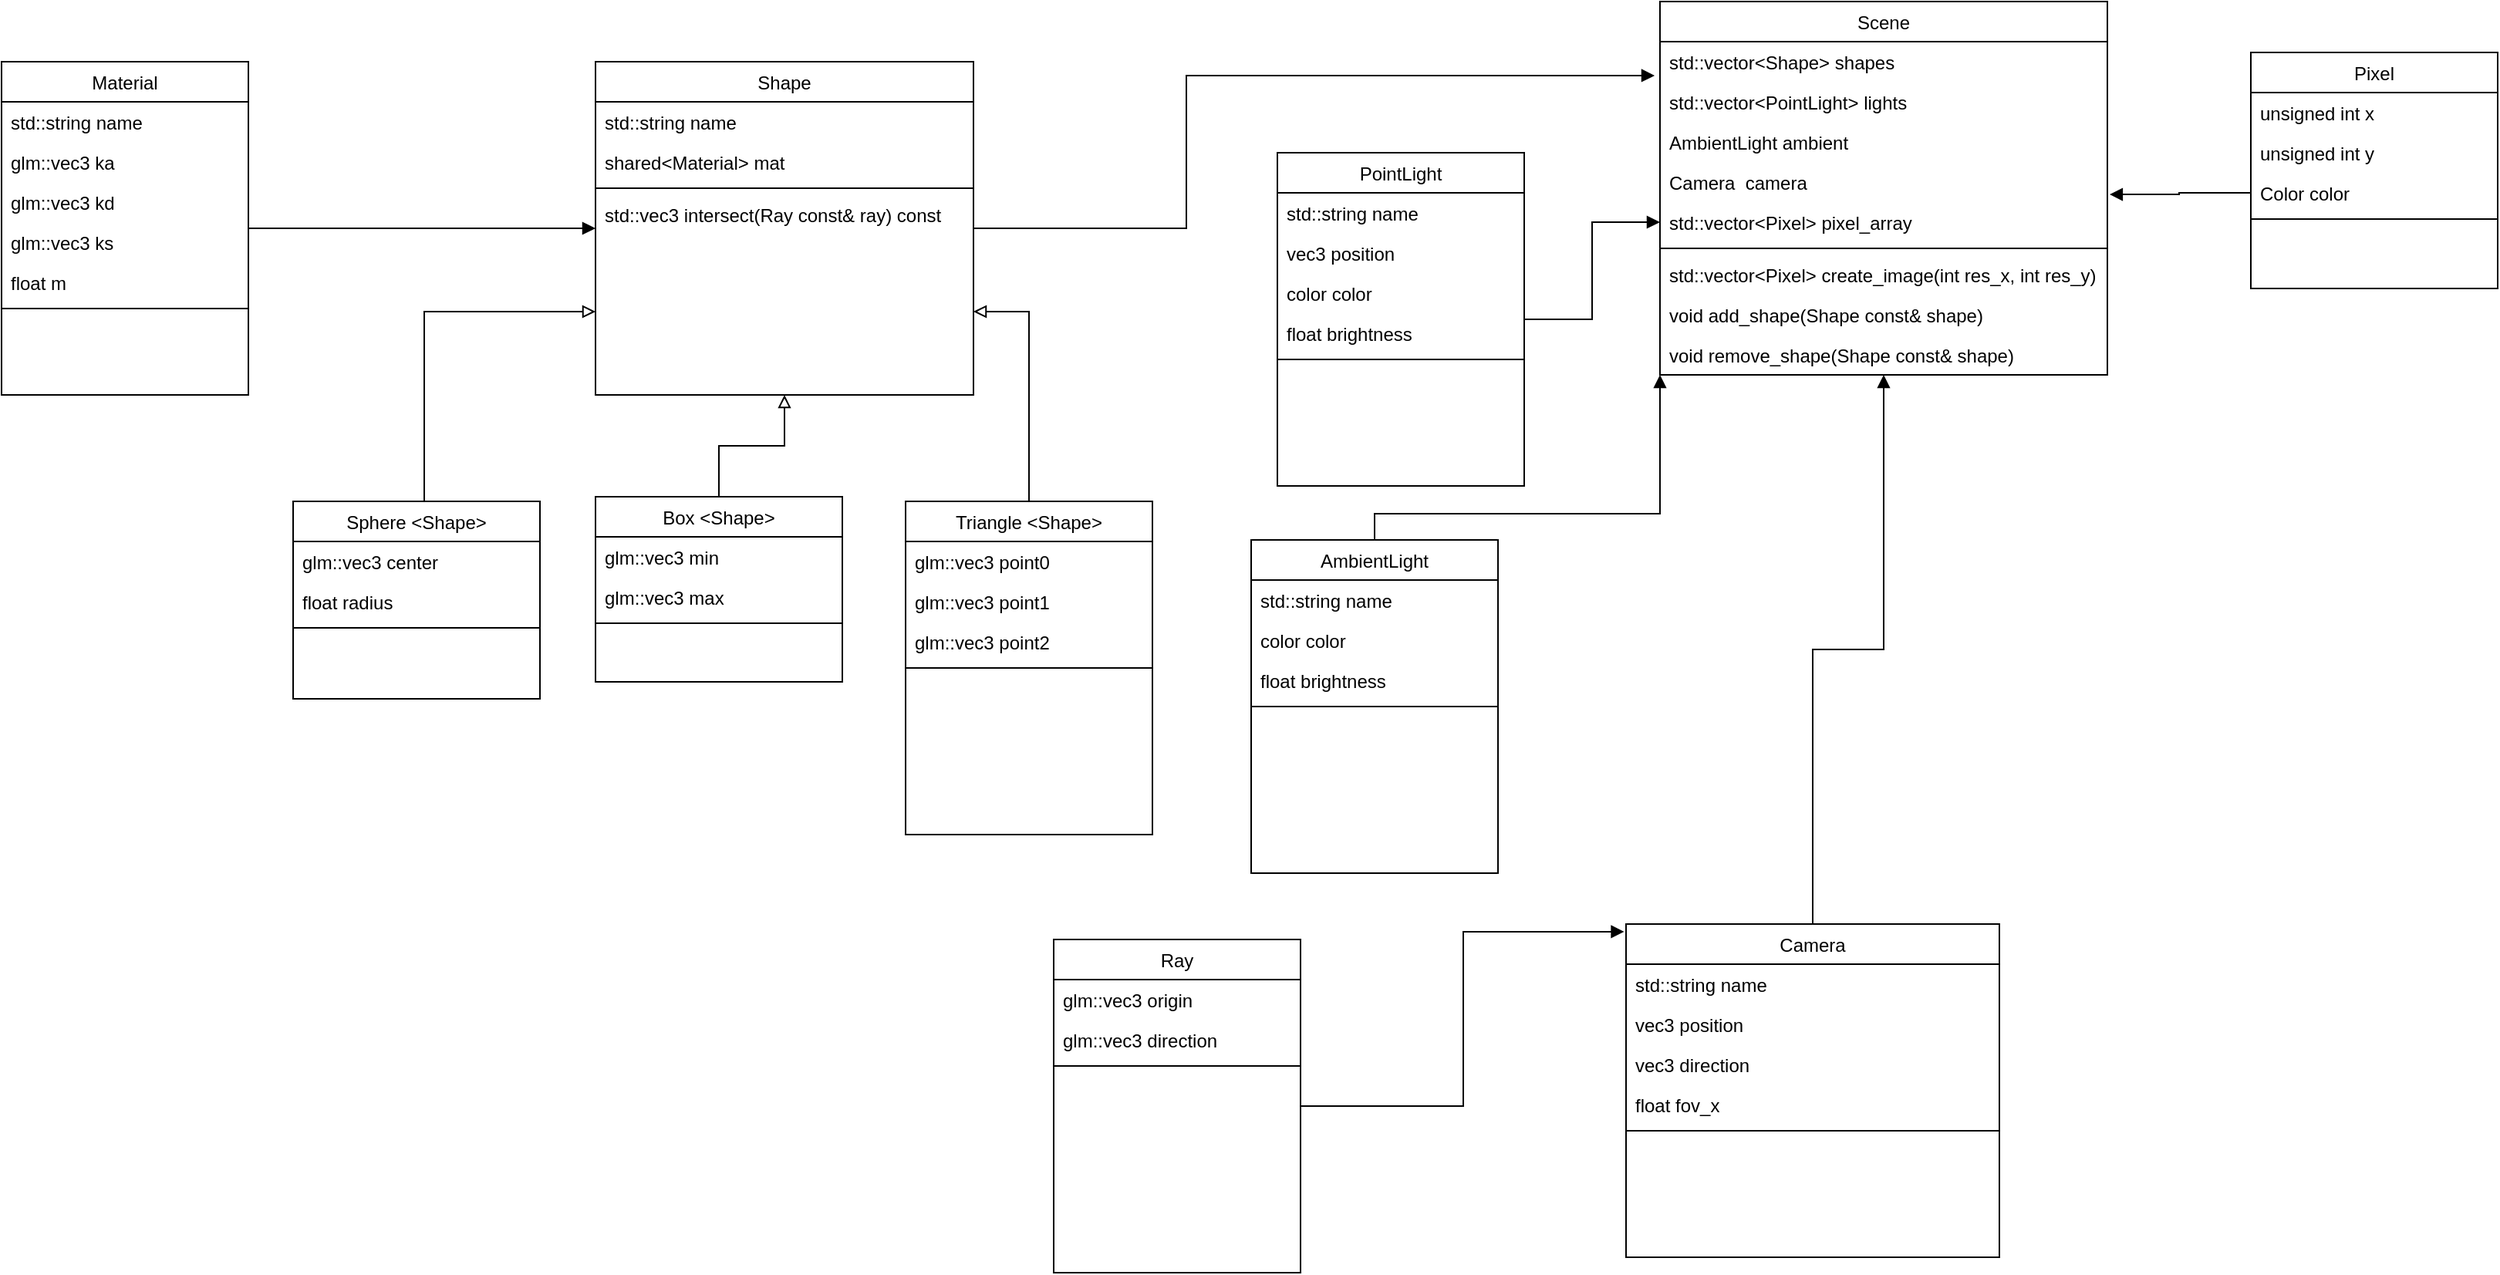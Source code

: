 <mxfile version="14.8.4" type="device"><diagram id="C5RBs43oDa-KdzZeNtuy" name="Page-1"><mxGraphModel dx="1865" dy="536" grid="0" gridSize="10" guides="1" tooltips="1" connect="1" arrows="1" fold="1" page="1" pageScale="1" pageWidth="827" pageHeight="1169" math="0" shadow="0"><root><mxCell id="WIyWlLk6GJQsqaUBKTNV-0"/><mxCell id="WIyWlLk6GJQsqaUBKTNV-1" parent="WIyWlLk6GJQsqaUBKTNV-0"/><mxCell id="O59_ISn4V3h8PsDtF1R_-14" style="edgeStyle=orthogonalEdgeStyle;rounded=0;orthogonalLoop=1;jettySize=auto;html=1;entryX=-0.012;entryY=0.846;entryDx=0;entryDy=0;entryPerimeter=0;endArrow=block;endFill=1;" parent="WIyWlLk6GJQsqaUBKTNV-1" source="zkfFHV4jXpPFQw0GAbJ--17" target="lZPVT1o3cz535geIvVYT-41" edge="1"><mxGeometry relative="1" as="geometry"><Array as="points"><mxPoint x="-27" y="197"/><mxPoint x="-27" y="98"/></Array></mxGeometry></mxCell><mxCell id="zkfFHV4jXpPFQw0GAbJ--17" value="Shape" style="swimlane;fontStyle=0;align=center;verticalAlign=top;childLayout=stackLayout;horizontal=1;startSize=26;horizontalStack=0;resizeParent=1;resizeLast=0;collapsible=1;marginBottom=0;rounded=0;shadow=0;strokeWidth=1;" parent="WIyWlLk6GJQsqaUBKTNV-1" vertex="1"><mxGeometry x="-410" y="89" width="245" height="216" as="geometry"><mxRectangle x="550" y="140" width="160" height="26" as="alternateBounds"/></mxGeometry></mxCell><mxCell id="lZPVT1o3cz535geIvVYT-36" value="std::string name" style="text;align=left;verticalAlign=top;spacingLeft=4;spacingRight=4;overflow=hidden;rotatable=0;points=[[0,0.5],[1,0.5]];portConstraint=eastwest;rounded=0;shadow=0;html=0;" parent="zkfFHV4jXpPFQw0GAbJ--17" vertex="1"><mxGeometry y="26" width="245" height="26" as="geometry"/></mxCell><mxCell id="zkfFHV4jXpPFQw0GAbJ--22" value="shared&lt;Material&gt; mat" style="text;align=left;verticalAlign=top;spacingLeft=4;spacingRight=4;overflow=hidden;rotatable=0;points=[[0,0.5],[1,0.5]];portConstraint=eastwest;rounded=0;shadow=0;html=0;" parent="zkfFHV4jXpPFQw0GAbJ--17" vertex="1"><mxGeometry y="52" width="245" height="26" as="geometry"/></mxCell><mxCell id="zkfFHV4jXpPFQw0GAbJ--23" value="" style="line;html=1;strokeWidth=1;align=left;verticalAlign=middle;spacingTop=-1;spacingLeft=3;spacingRight=3;rotatable=0;labelPosition=right;points=[];portConstraint=eastwest;" parent="zkfFHV4jXpPFQw0GAbJ--17" vertex="1"><mxGeometry y="78" width="245" height="8" as="geometry"/></mxCell><mxCell id="O59_ISn4V3h8PsDtF1R_-29" value="std::vec3 intersect(Ray const&amp; ray) const" style="text;align=left;verticalAlign=top;spacingLeft=4;spacingRight=4;overflow=hidden;rotatable=0;points=[[0,0.5],[1,0.5]];portConstraint=eastwest;rounded=0;shadow=0;html=0;" parent="zkfFHV4jXpPFQw0GAbJ--17" vertex="1"><mxGeometry y="86" width="245" height="26" as="geometry"/></mxCell><mxCell id="O59_ISn4V3h8PsDtF1R_-17" style="edgeStyle=orthogonalEdgeStyle;rounded=0;orthogonalLoop=1;jettySize=auto;html=1;entryX=0;entryY=0.5;entryDx=0;entryDy=0;endArrow=block;endFill=1;" parent="WIyWlLk6GJQsqaUBKTNV-1" source="lZPVT1o3cz535geIvVYT-0" target="zkfFHV4jXpPFQw0GAbJ--17" edge="1"><mxGeometry relative="1" as="geometry"/></mxCell><mxCell id="lZPVT1o3cz535geIvVYT-0" value="Material" style="swimlane;fontStyle=0;align=center;verticalAlign=top;childLayout=stackLayout;horizontal=1;startSize=26;horizontalStack=0;resizeParent=1;resizeLast=0;collapsible=1;marginBottom=0;rounded=0;shadow=0;strokeWidth=1;" parent="WIyWlLk6GJQsqaUBKTNV-1" vertex="1"><mxGeometry x="-795" y="89" width="160" height="216" as="geometry"><mxRectangle x="550" y="140" width="160" height="26" as="alternateBounds"/></mxGeometry></mxCell><mxCell id="O59_ISn4V3h8PsDtF1R_-35" value="std::string name" style="text;align=left;verticalAlign=top;spacingLeft=4;spacingRight=4;overflow=hidden;rotatable=0;points=[[0,0.5],[1,0.5]];portConstraint=eastwest;rounded=0;shadow=0;html=0;" parent="lZPVT1o3cz535geIvVYT-0" vertex="1"><mxGeometry y="26" width="160" height="26" as="geometry"/></mxCell><mxCell id="O59_ISn4V3h8PsDtF1R_-30" value="glm::vec3 ka" style="text;align=left;verticalAlign=top;spacingLeft=4;spacingRight=4;overflow=hidden;rotatable=0;points=[[0,0.5],[1,0.5]];portConstraint=eastwest;rounded=0;shadow=0;html=0;" parent="lZPVT1o3cz535geIvVYT-0" vertex="1"><mxGeometry y="52" width="160" height="26" as="geometry"/></mxCell><mxCell id="O59_ISn4V3h8PsDtF1R_-32" value="glm::vec3 kd" style="text;align=left;verticalAlign=top;spacingLeft=4;spacingRight=4;overflow=hidden;rotatable=0;points=[[0,0.5],[1,0.5]];portConstraint=eastwest;rounded=0;shadow=0;html=0;" parent="lZPVT1o3cz535geIvVYT-0" vertex="1"><mxGeometry y="78" width="160" height="26" as="geometry"/></mxCell><mxCell id="O59_ISn4V3h8PsDtF1R_-33" value="glm::vec3 ks" style="text;align=left;verticalAlign=top;spacingLeft=4;spacingRight=4;overflow=hidden;rotatable=0;points=[[0,0.5],[1,0.5]];portConstraint=eastwest;rounded=0;shadow=0;html=0;" parent="lZPVT1o3cz535geIvVYT-0" vertex="1"><mxGeometry y="104" width="160" height="26" as="geometry"/></mxCell><mxCell id="O59_ISn4V3h8PsDtF1R_-34" value="float m" style="text;align=left;verticalAlign=top;spacingLeft=4;spacingRight=4;overflow=hidden;rotatable=0;points=[[0,0.5],[1,0.5]];portConstraint=eastwest;rounded=0;shadow=0;html=0;" parent="lZPVT1o3cz535geIvVYT-0" vertex="1"><mxGeometry y="130" width="160" height="26" as="geometry"/></mxCell><mxCell id="lZPVT1o3cz535geIvVYT-2" value="" style="line;html=1;strokeWidth=1;align=left;verticalAlign=middle;spacingTop=-1;spacingLeft=3;spacingRight=3;rotatable=0;labelPosition=right;points=[];portConstraint=eastwest;" parent="lZPVT1o3cz535geIvVYT-0" vertex="1"><mxGeometry y="156" width="160" height="8" as="geometry"/></mxCell><mxCell id="O59_ISn4V3h8PsDtF1R_-13" style="edgeStyle=orthogonalEdgeStyle;rounded=0;orthogonalLoop=1;jettySize=auto;html=1;entryX=0.5;entryY=1;entryDx=0;entryDy=0;endArrow=block;endFill=1;" parent="WIyWlLk6GJQsqaUBKTNV-1" source="lZPVT1o3cz535geIvVYT-5" target="lZPVT1o3cz535geIvVYT-40" edge="1"><mxGeometry relative="1" as="geometry"/></mxCell><mxCell id="lZPVT1o3cz535geIvVYT-5" value="Camera" style="swimlane;fontStyle=0;align=center;verticalAlign=top;childLayout=stackLayout;horizontal=1;startSize=26;horizontalStack=0;resizeParent=1;resizeLast=0;collapsible=1;marginBottom=0;rounded=0;shadow=0;strokeWidth=1;" parent="WIyWlLk6GJQsqaUBKTNV-1" vertex="1"><mxGeometry x="258" y="648" width="242" height="216" as="geometry"><mxRectangle x="550" y="140" width="160" height="26" as="alternateBounds"/></mxGeometry></mxCell><mxCell id="7DGYHSvZLpxaiPQ0qx4i-1" value="std::string name" style="text;align=left;verticalAlign=top;spacingLeft=4;spacingRight=4;overflow=hidden;rotatable=0;points=[[0,0.5],[1,0.5]];portConstraint=eastwest;rounded=0;shadow=0;html=0;" vertex="1" parent="lZPVT1o3cz535geIvVYT-5"><mxGeometry y="26" width="242" height="26" as="geometry"/></mxCell><mxCell id="lZPVT1o3cz535geIvVYT-10" value="vec3 position" style="text;align=left;verticalAlign=top;spacingLeft=4;spacingRight=4;overflow=hidden;rotatable=0;points=[[0,0.5],[1,0.5]];portConstraint=eastwest;rounded=0;shadow=0;html=0;" parent="lZPVT1o3cz535geIvVYT-5" vertex="1"><mxGeometry y="52" width="242" height="26" as="geometry"/></mxCell><mxCell id="lZPVT1o3cz535geIvVYT-11" value="vec3 direction" style="text;align=left;verticalAlign=top;spacingLeft=4;spacingRight=4;overflow=hidden;rotatable=0;points=[[0,0.5],[1,0.5]];portConstraint=eastwest;rounded=0;shadow=0;html=0;" parent="lZPVT1o3cz535geIvVYT-5" vertex="1"><mxGeometry y="78" width="242" height="26" as="geometry"/></mxCell><mxCell id="lZPVT1o3cz535geIvVYT-6" value="float fov_x" style="text;align=left;verticalAlign=top;spacingLeft=4;spacingRight=4;overflow=hidden;rotatable=0;points=[[0,0.5],[1,0.5]];portConstraint=eastwest;rounded=0;shadow=0;html=0;" parent="lZPVT1o3cz535geIvVYT-5" vertex="1"><mxGeometry y="104" width="242" height="26" as="geometry"/></mxCell><mxCell id="lZPVT1o3cz535geIvVYT-7" value="" style="line;html=1;strokeWidth=1;align=left;verticalAlign=middle;spacingTop=-1;spacingLeft=3;spacingRight=3;rotatable=0;labelPosition=right;points=[];portConstraint=eastwest;" parent="lZPVT1o3cz535geIvVYT-5" vertex="1"><mxGeometry y="130" width="242" height="8" as="geometry"/></mxCell><mxCell id="O59_ISn4V3h8PsDtF1R_-18" style="edgeStyle=orthogonalEdgeStyle;rounded=0;orthogonalLoop=1;jettySize=auto;html=1;entryX=-0.005;entryY=0.023;entryDx=0;entryDy=0;endArrow=block;endFill=1;entryPerimeter=0;" parent="WIyWlLk6GJQsqaUBKTNV-1" source="lZPVT1o3cz535geIvVYT-12" target="lZPVT1o3cz535geIvVYT-5" edge="1"><mxGeometry relative="1" as="geometry"/></mxCell><mxCell id="lZPVT1o3cz535geIvVYT-12" value="Ray" style="swimlane;fontStyle=0;align=center;verticalAlign=top;childLayout=stackLayout;horizontal=1;startSize=26;horizontalStack=0;resizeParent=1;resizeLast=0;collapsible=1;marginBottom=0;rounded=0;shadow=0;strokeWidth=1;" parent="WIyWlLk6GJQsqaUBKTNV-1" vertex="1"><mxGeometry x="-113" y="658" width="160" height="216" as="geometry"><mxRectangle x="550" y="140" width="160" height="26" as="alternateBounds"/></mxGeometry></mxCell><mxCell id="lZPVT1o3cz535geIvVYT-13" value="glm::vec3 origin" style="text;align=left;verticalAlign=top;spacingLeft=4;spacingRight=4;overflow=hidden;rotatable=0;points=[[0,0.5],[1,0.5]];portConstraint=eastwest;rounded=0;shadow=0;html=0;" parent="lZPVT1o3cz535geIvVYT-12" vertex="1"><mxGeometry y="26" width="160" height="26" as="geometry"/></mxCell><mxCell id="lZPVT1o3cz535geIvVYT-14" value="glm::vec3 direction" style="text;align=left;verticalAlign=top;spacingLeft=4;spacingRight=4;overflow=hidden;rotatable=0;points=[[0,0.5],[1,0.5]];portConstraint=eastwest;rounded=0;shadow=0;html=0;" parent="lZPVT1o3cz535geIvVYT-12" vertex="1"><mxGeometry y="52" width="160" height="26" as="geometry"/></mxCell><mxCell id="lZPVT1o3cz535geIvVYT-16" value="" style="line;html=1;strokeWidth=1;align=left;verticalAlign=middle;spacingTop=-1;spacingLeft=3;spacingRight=3;rotatable=0;labelPosition=right;points=[];portConstraint=eastwest;" parent="lZPVT1o3cz535geIvVYT-12" vertex="1"><mxGeometry y="78" width="160" height="8" as="geometry"/></mxCell><mxCell id="O59_ISn4V3h8PsDtF1R_-10" style="edgeStyle=orthogonalEdgeStyle;rounded=0;orthogonalLoop=1;jettySize=auto;html=1;entryX=0;entryY=0.75;entryDx=0;entryDy=0;endArrow=block;endFill=0;" parent="WIyWlLk6GJQsqaUBKTNV-1" source="lZPVT1o3cz535geIvVYT-20" target="zkfFHV4jXpPFQw0GAbJ--17" edge="1"><mxGeometry relative="1" as="geometry"><mxPoint x="-370" y="330" as="targetPoint"/><Array as="points"><mxPoint x="-521" y="251"/></Array></mxGeometry></mxCell><mxCell id="lZPVT1o3cz535geIvVYT-20" value="Sphere &lt;Shape&gt;" style="swimlane;fontStyle=0;align=center;verticalAlign=top;childLayout=stackLayout;horizontal=1;startSize=26;horizontalStack=0;resizeParent=1;resizeLast=0;collapsible=1;marginBottom=0;rounded=0;shadow=0;strokeWidth=1;" parent="WIyWlLk6GJQsqaUBKTNV-1" vertex="1"><mxGeometry x="-606" y="374" width="160" height="128" as="geometry"><mxRectangle x="550" y="140" width="160" height="26" as="alternateBounds"/></mxGeometry></mxCell><mxCell id="lZPVT1o3cz535geIvVYT-21" value="glm::vec3 center" style="text;align=left;verticalAlign=top;spacingLeft=4;spacingRight=4;overflow=hidden;rotatable=0;points=[[0,0.5],[1,0.5]];portConstraint=eastwest;rounded=0;shadow=0;html=0;" parent="lZPVT1o3cz535geIvVYT-20" vertex="1"><mxGeometry y="26" width="160" height="26" as="geometry"/></mxCell><mxCell id="lZPVT1o3cz535geIvVYT-35" value="float radius" style="text;align=left;verticalAlign=top;spacingLeft=4;spacingRight=4;overflow=hidden;rotatable=0;points=[[0,0.5],[1,0.5]];portConstraint=eastwest;rounded=0;shadow=0;html=0;" parent="lZPVT1o3cz535geIvVYT-20" vertex="1"><mxGeometry y="52" width="160" height="26" as="geometry"/></mxCell><mxCell id="lZPVT1o3cz535geIvVYT-22" value="" style="line;html=1;strokeWidth=1;align=left;verticalAlign=middle;spacingTop=-1;spacingLeft=3;spacingRight=3;rotatable=0;labelPosition=right;points=[];portConstraint=eastwest;" parent="lZPVT1o3cz535geIvVYT-20" vertex="1"><mxGeometry y="78" width="160" height="8" as="geometry"/></mxCell><mxCell id="O59_ISn4V3h8PsDtF1R_-12" style="edgeStyle=orthogonalEdgeStyle;rounded=0;orthogonalLoop=1;jettySize=auto;html=1;entryX=0.5;entryY=1;entryDx=0;entryDy=0;endArrow=block;endFill=0;" parent="WIyWlLk6GJQsqaUBKTNV-1" source="lZPVT1o3cz535geIvVYT-25" target="zkfFHV4jXpPFQw0GAbJ--17" edge="1"><mxGeometry relative="1" as="geometry"/></mxCell><mxCell id="lZPVT1o3cz535geIvVYT-25" value="Box &lt;Shape&gt;" style="swimlane;fontStyle=0;align=center;verticalAlign=top;childLayout=stackLayout;horizontal=1;startSize=26;horizontalStack=0;resizeParent=1;resizeLast=0;collapsible=1;marginBottom=0;rounded=0;shadow=0;strokeWidth=1;" parent="WIyWlLk6GJQsqaUBKTNV-1" vertex="1"><mxGeometry x="-410" y="371" width="160" height="120" as="geometry"><mxRectangle x="550" y="140" width="160" height="26" as="alternateBounds"/></mxGeometry></mxCell><mxCell id="lZPVT1o3cz535geIvVYT-26" value="glm::vec3 min" style="text;align=left;verticalAlign=top;spacingLeft=4;spacingRight=4;overflow=hidden;rotatable=0;points=[[0,0.5],[1,0.5]];portConstraint=eastwest;rounded=0;shadow=0;html=0;" parent="lZPVT1o3cz535geIvVYT-25" vertex="1"><mxGeometry y="26" width="160" height="26" as="geometry"/></mxCell><mxCell id="lZPVT1o3cz535geIvVYT-37" value="glm::vec3 max" style="text;align=left;verticalAlign=top;spacingLeft=4;spacingRight=4;overflow=hidden;rotatable=0;points=[[0,0.5],[1,0.5]];portConstraint=eastwest;" parent="lZPVT1o3cz535geIvVYT-25" vertex="1"><mxGeometry y="52" width="160" height="26" as="geometry"/></mxCell><mxCell id="lZPVT1o3cz535geIvVYT-27" value="" style="line;html=1;strokeWidth=1;align=left;verticalAlign=middle;spacingTop=-1;spacingLeft=3;spacingRight=3;rotatable=0;labelPosition=right;points=[];portConstraint=eastwest;" parent="lZPVT1o3cz535geIvVYT-25" vertex="1"><mxGeometry y="78" width="160" height="8" as="geometry"/></mxCell><mxCell id="O59_ISn4V3h8PsDtF1R_-11" style="edgeStyle=orthogonalEdgeStyle;rounded=0;orthogonalLoop=1;jettySize=auto;html=1;entryX=1;entryY=0.75;entryDx=0;entryDy=0;endArrow=block;endFill=0;" parent="WIyWlLk6GJQsqaUBKTNV-1" source="lZPVT1o3cz535geIvVYT-30" target="zkfFHV4jXpPFQw0GAbJ--17" edge="1"><mxGeometry relative="1" as="geometry"><Array as="points"><mxPoint x="-129" y="251"/></Array></mxGeometry></mxCell><mxCell id="lZPVT1o3cz535geIvVYT-30" value="Triangle &lt;Shape&gt;" style="swimlane;fontStyle=0;align=center;verticalAlign=top;childLayout=stackLayout;horizontal=1;startSize=26;horizontalStack=0;resizeParent=1;resizeLast=0;collapsible=1;marginBottom=0;rounded=0;shadow=0;strokeWidth=1;" parent="WIyWlLk6GJQsqaUBKTNV-1" vertex="1"><mxGeometry x="-209" y="374" width="160" height="216" as="geometry"><mxRectangle x="550" y="140" width="160" height="26" as="alternateBounds"/></mxGeometry></mxCell><mxCell id="lZPVT1o3cz535geIvVYT-31" value="glm::vec3 point0" style="text;align=left;verticalAlign=top;spacingLeft=4;spacingRight=4;overflow=hidden;rotatable=0;points=[[0,0.5],[1,0.5]];portConstraint=eastwest;rounded=0;shadow=0;html=0;" parent="lZPVT1o3cz535geIvVYT-30" vertex="1"><mxGeometry y="26" width="160" height="26" as="geometry"/></mxCell><mxCell id="lZPVT1o3cz535geIvVYT-38" value="glm::vec3 point1" style="text;align=left;verticalAlign=top;spacingLeft=4;spacingRight=4;overflow=hidden;rotatable=0;points=[[0,0.5],[1,0.5]];portConstraint=eastwest;rounded=0;shadow=0;html=0;" parent="lZPVT1o3cz535geIvVYT-30" vertex="1"><mxGeometry y="52" width="160" height="26" as="geometry"/></mxCell><mxCell id="lZPVT1o3cz535geIvVYT-39" value="glm::vec3 point2" style="text;align=left;verticalAlign=top;spacingLeft=4;spacingRight=4;overflow=hidden;rotatable=0;points=[[0,0.5],[1,0.5]];portConstraint=eastwest;rounded=0;shadow=0;html=0;" parent="lZPVT1o3cz535geIvVYT-30" vertex="1"><mxGeometry y="78" width="160" height="26" as="geometry"/></mxCell><mxCell id="lZPVT1o3cz535geIvVYT-32" value="" style="line;html=1;strokeWidth=1;align=left;verticalAlign=middle;spacingTop=-1;spacingLeft=3;spacingRight=3;rotatable=0;labelPosition=right;points=[];portConstraint=eastwest;" parent="lZPVT1o3cz535geIvVYT-30" vertex="1"><mxGeometry y="104" width="160" height="8" as="geometry"/></mxCell><mxCell id="lZPVT1o3cz535geIvVYT-40" value="Scene" style="swimlane;fontStyle=0;align=center;verticalAlign=top;childLayout=stackLayout;horizontal=1;startSize=26;horizontalStack=0;resizeParent=1;resizeLast=0;collapsible=1;marginBottom=0;rounded=0;shadow=0;strokeWidth=1;" parent="WIyWlLk6GJQsqaUBKTNV-1" vertex="1"><mxGeometry x="280" y="50" width="290" height="242" as="geometry"><mxRectangle x="550" y="140" width="160" height="26" as="alternateBounds"/></mxGeometry></mxCell><mxCell id="lZPVT1o3cz535geIvVYT-41" value="std::vector&lt;Shape&gt; shapes" style="text;align=left;verticalAlign=top;spacingLeft=4;spacingRight=4;overflow=hidden;rotatable=0;points=[[0,0.5],[1,0.5]];portConstraint=eastwest;rounded=0;shadow=0;html=0;" parent="lZPVT1o3cz535geIvVYT-40" vertex="1"><mxGeometry y="26" width="290" height="26" as="geometry"/></mxCell><mxCell id="O59_ISn4V3h8PsDtF1R_-0" value="std::vector&lt;PointLight&gt; lights" style="text;align=left;verticalAlign=top;spacingLeft=4;spacingRight=4;overflow=hidden;rotatable=0;points=[[0,0.5],[1,0.5]];portConstraint=eastwest;rounded=0;shadow=0;html=0;" parent="lZPVT1o3cz535geIvVYT-40" vertex="1"><mxGeometry y="52" width="290" height="26" as="geometry"/></mxCell><mxCell id="O59_ISn4V3h8PsDtF1R_-6" value="AmbientLight ambient" style="text;align=left;verticalAlign=top;spacingLeft=4;spacingRight=4;overflow=hidden;rotatable=0;points=[[0,0.5],[1,0.5]];portConstraint=eastwest;rounded=0;shadow=0;html=0;" parent="lZPVT1o3cz535geIvVYT-40" vertex="1"><mxGeometry y="78" width="290" height="26" as="geometry"/></mxCell><mxCell id="O59_ISn4V3h8PsDtF1R_-8" value="Camera  camera" style="text;align=left;verticalAlign=top;spacingLeft=4;spacingRight=4;overflow=hidden;rotatable=0;points=[[0,0.5],[1,0.5]];portConstraint=eastwest;rounded=0;shadow=0;html=0;" parent="lZPVT1o3cz535geIvVYT-40" vertex="1"><mxGeometry y="104" width="290" height="26" as="geometry"/></mxCell><mxCell id="O59_ISn4V3h8PsDtF1R_-9" value="std::vector&lt;Pixel&gt; pixel_array" style="text;align=left;verticalAlign=top;spacingLeft=4;spacingRight=4;overflow=hidden;rotatable=0;points=[[0,0.5],[1,0.5]];portConstraint=eastwest;rounded=0;shadow=0;html=0;" parent="lZPVT1o3cz535geIvVYT-40" vertex="1"><mxGeometry y="130" width="290" height="26" as="geometry"/></mxCell><mxCell id="lZPVT1o3cz535geIvVYT-44" value="" style="line;html=1;strokeWidth=1;align=left;verticalAlign=middle;spacingTop=-1;spacingLeft=3;spacingRight=3;rotatable=0;labelPosition=right;points=[];portConstraint=eastwest;" parent="lZPVT1o3cz535geIvVYT-40" vertex="1"><mxGeometry y="156" width="290" height="8" as="geometry"/></mxCell><mxCell id="O59_ISn4V3h8PsDtF1R_-26" value="std::vector&lt;Pixel&gt; create_image(int res_x, int res_y)" style="text;align=left;verticalAlign=top;spacingLeft=4;spacingRight=4;overflow=hidden;rotatable=0;points=[[0,0.5],[1,0.5]];portConstraint=eastwest;rounded=0;shadow=0;html=0;" parent="lZPVT1o3cz535geIvVYT-40" vertex="1"><mxGeometry y="164" width="290" height="26" as="geometry"/></mxCell><mxCell id="O59_ISn4V3h8PsDtF1R_-27" value="void add_shape(Shape const&amp; shape)" style="text;align=left;verticalAlign=top;spacingLeft=4;spacingRight=4;overflow=hidden;rotatable=0;points=[[0,0.5],[1,0.5]];portConstraint=eastwest;rounded=0;shadow=0;html=0;" parent="lZPVT1o3cz535geIvVYT-40" vertex="1"><mxGeometry y="190" width="290" height="26" as="geometry"/></mxCell><mxCell id="O59_ISn4V3h8PsDtF1R_-28" value="void remove_shape(Shape const&amp; shape)" style="text;align=left;verticalAlign=top;spacingLeft=4;spacingRight=4;overflow=hidden;rotatable=0;points=[[0,0.5],[1,0.5]];portConstraint=eastwest;rounded=0;shadow=0;html=0;" parent="lZPVT1o3cz535geIvVYT-40" vertex="1"><mxGeometry y="216" width="290" height="26" as="geometry"/></mxCell><mxCell id="O59_ISn4V3h8PsDtF1R_-15" style="edgeStyle=orthogonalEdgeStyle;rounded=0;orthogonalLoop=1;jettySize=auto;html=1;entryX=0;entryY=0.5;entryDx=0;entryDy=0;endArrow=block;endFill=1;" parent="WIyWlLk6GJQsqaUBKTNV-1" source="lZPVT1o3cz535geIvVYT-47" target="O59_ISn4V3h8PsDtF1R_-9" edge="1"><mxGeometry relative="1" as="geometry"/></mxCell><mxCell id="lZPVT1o3cz535geIvVYT-47" value="PointLight" style="swimlane;fontStyle=0;align=center;verticalAlign=top;childLayout=stackLayout;horizontal=1;startSize=26;horizontalStack=0;resizeParent=1;resizeLast=0;collapsible=1;marginBottom=0;rounded=0;shadow=0;strokeWidth=1;" parent="WIyWlLk6GJQsqaUBKTNV-1" vertex="1"><mxGeometry x="32" y="148" width="160" height="216" as="geometry"><mxRectangle x="550" y="140" width="160" height="26" as="alternateBounds"/></mxGeometry></mxCell><mxCell id="O59_ISn4V3h8PsDtF1R_-36" value="std::string name" style="text;align=left;verticalAlign=top;spacingLeft=4;spacingRight=4;overflow=hidden;rotatable=0;points=[[0,0.5],[1,0.5]];portConstraint=eastwest;rounded=0;shadow=0;html=0;" parent="lZPVT1o3cz535geIvVYT-47" vertex="1"><mxGeometry y="26" width="160" height="26" as="geometry"/></mxCell><mxCell id="lZPVT1o3cz535geIvVYT-48" value="vec3 position" style="text;align=left;verticalAlign=top;spacingLeft=4;spacingRight=4;overflow=hidden;rotatable=0;points=[[0,0.5],[1,0.5]];portConstraint=eastwest;rounded=0;shadow=0;html=0;" parent="lZPVT1o3cz535geIvVYT-47" vertex="1"><mxGeometry y="52" width="160" height="26" as="geometry"/></mxCell><mxCell id="lZPVT1o3cz535geIvVYT-49" value="color color" style="text;align=left;verticalAlign=top;spacingLeft=4;spacingRight=4;overflow=hidden;rotatable=0;points=[[0,0.5],[1,0.5]];portConstraint=eastwest;rounded=0;shadow=0;html=0;" parent="lZPVT1o3cz535geIvVYT-47" vertex="1"><mxGeometry y="78" width="160" height="26" as="geometry"/></mxCell><mxCell id="lZPVT1o3cz535geIvVYT-50" value="float brightness" style="text;align=left;verticalAlign=top;spacingLeft=4;spacingRight=4;overflow=hidden;rotatable=0;points=[[0,0.5],[1,0.5]];portConstraint=eastwest;rounded=0;shadow=0;html=0;" parent="lZPVT1o3cz535geIvVYT-47" vertex="1"><mxGeometry y="104" width="160" height="26" as="geometry"/></mxCell><mxCell id="lZPVT1o3cz535geIvVYT-51" value="" style="line;html=1;strokeWidth=1;align=left;verticalAlign=middle;spacingTop=-1;spacingLeft=3;spacingRight=3;rotatable=0;labelPosition=right;points=[];portConstraint=eastwest;" parent="lZPVT1o3cz535geIvVYT-47" vertex="1"><mxGeometry y="130" width="160" height="8" as="geometry"/></mxCell><mxCell id="O59_ISn4V3h8PsDtF1R_-16" style="edgeStyle=orthogonalEdgeStyle;rounded=0;orthogonalLoop=1;jettySize=auto;html=1;entryX=0;entryY=1;entryDx=0;entryDy=0;endArrow=block;endFill=1;" parent="WIyWlLk6GJQsqaUBKTNV-1" source="O59_ISn4V3h8PsDtF1R_-1" target="lZPVT1o3cz535geIvVYT-40" edge="1"><mxGeometry relative="1" as="geometry"><Array as="points"><mxPoint x="95" y="382"/><mxPoint x="280" y="382"/></Array></mxGeometry></mxCell><mxCell id="O59_ISn4V3h8PsDtF1R_-1" value="AmbientLight" style="swimlane;fontStyle=0;align=center;verticalAlign=top;childLayout=stackLayout;horizontal=1;startSize=26;horizontalStack=0;resizeParent=1;resizeLast=0;collapsible=1;marginBottom=0;rounded=0;shadow=0;strokeWidth=1;" parent="WIyWlLk6GJQsqaUBKTNV-1" vertex="1"><mxGeometry x="15" y="399" width="160" height="216" as="geometry"><mxRectangle x="550" y="140" width="160" height="26" as="alternateBounds"/></mxGeometry></mxCell><mxCell id="O59_ISn4V3h8PsDtF1R_-37" value="std::string name" style="text;align=left;verticalAlign=top;spacingLeft=4;spacingRight=4;overflow=hidden;rotatable=0;points=[[0,0.5],[1,0.5]];portConstraint=eastwest;rounded=0;shadow=0;html=0;" parent="O59_ISn4V3h8PsDtF1R_-1" vertex="1"><mxGeometry y="26" width="160" height="26" as="geometry"/></mxCell><mxCell id="O59_ISn4V3h8PsDtF1R_-3" value="color color" style="text;align=left;verticalAlign=top;spacingLeft=4;spacingRight=4;overflow=hidden;rotatable=0;points=[[0,0.5],[1,0.5]];portConstraint=eastwest;rounded=0;shadow=0;html=0;" parent="O59_ISn4V3h8PsDtF1R_-1" vertex="1"><mxGeometry y="52" width="160" height="26" as="geometry"/></mxCell><mxCell id="O59_ISn4V3h8PsDtF1R_-4" value="float brightness" style="text;align=left;verticalAlign=top;spacingLeft=4;spacingRight=4;overflow=hidden;rotatable=0;points=[[0,0.5],[1,0.5]];portConstraint=eastwest;rounded=0;shadow=0;html=0;" parent="O59_ISn4V3h8PsDtF1R_-1" vertex="1"><mxGeometry y="78" width="160" height="26" as="geometry"/></mxCell><mxCell id="O59_ISn4V3h8PsDtF1R_-5" value="" style="line;html=1;strokeWidth=1;align=left;verticalAlign=middle;spacingTop=-1;spacingLeft=3;spacingRight=3;rotatable=0;labelPosition=right;points=[];portConstraint=eastwest;" parent="O59_ISn4V3h8PsDtF1R_-1" vertex="1"><mxGeometry y="104" width="160" height="8" as="geometry"/></mxCell><mxCell id="O59_ISn4V3h8PsDtF1R_-19" value="Pixel" style="swimlane;fontStyle=0;align=center;verticalAlign=top;childLayout=stackLayout;horizontal=1;startSize=26;horizontalStack=0;resizeParent=1;resizeLast=0;collapsible=1;marginBottom=0;rounded=0;shadow=0;strokeWidth=1;" parent="WIyWlLk6GJQsqaUBKTNV-1" vertex="1"><mxGeometry x="663" y="83" width="160" height="153" as="geometry"><mxRectangle x="550" y="140" width="160" height="26" as="alternateBounds"/></mxGeometry></mxCell><mxCell id="O59_ISn4V3h8PsDtF1R_-21" value="unsigned int x" style="text;align=left;verticalAlign=top;spacingLeft=4;spacingRight=4;overflow=hidden;rotatable=0;points=[[0,0.5],[1,0.5]];portConstraint=eastwest;rounded=0;shadow=0;html=0;" parent="O59_ISn4V3h8PsDtF1R_-19" vertex="1"><mxGeometry y="26" width="160" height="26" as="geometry"/></mxCell><mxCell id="O59_ISn4V3h8PsDtF1R_-22" value="unsigned int y" style="text;align=left;verticalAlign=top;spacingLeft=4;spacingRight=4;overflow=hidden;rotatable=0;points=[[0,0.5],[1,0.5]];portConstraint=eastwest;rounded=0;shadow=0;html=0;" parent="O59_ISn4V3h8PsDtF1R_-19" vertex="1"><mxGeometry y="52" width="160" height="26" as="geometry"/></mxCell><mxCell id="O59_ISn4V3h8PsDtF1R_-24" value="Color color" style="text;align=left;verticalAlign=top;spacingLeft=4;spacingRight=4;overflow=hidden;rotatable=0;points=[[0,0.5],[1,0.5]];portConstraint=eastwest;rounded=0;shadow=0;html=0;" parent="O59_ISn4V3h8PsDtF1R_-19" vertex="1"><mxGeometry y="78" width="160" height="26" as="geometry"/></mxCell><mxCell id="O59_ISn4V3h8PsDtF1R_-23" value="" style="line;html=1;strokeWidth=1;align=left;verticalAlign=middle;spacingTop=-1;spacingLeft=3;spacingRight=3;rotatable=0;labelPosition=right;points=[];portConstraint=eastwest;" parent="O59_ISn4V3h8PsDtF1R_-19" vertex="1"><mxGeometry y="104" width="160" height="8" as="geometry"/></mxCell><mxCell id="O59_ISn4V3h8PsDtF1R_-25" style="edgeStyle=orthogonalEdgeStyle;rounded=0;orthogonalLoop=1;jettySize=auto;html=1;entryX=1.005;entryY=0.808;entryDx=0;entryDy=0;entryPerimeter=0;endArrow=block;endFill=1;" parent="WIyWlLk6GJQsqaUBKTNV-1" source="O59_ISn4V3h8PsDtF1R_-24" target="O59_ISn4V3h8PsDtF1R_-8" edge="1"><mxGeometry relative="1" as="geometry"/></mxCell></root></mxGraphModel></diagram></mxfile>
